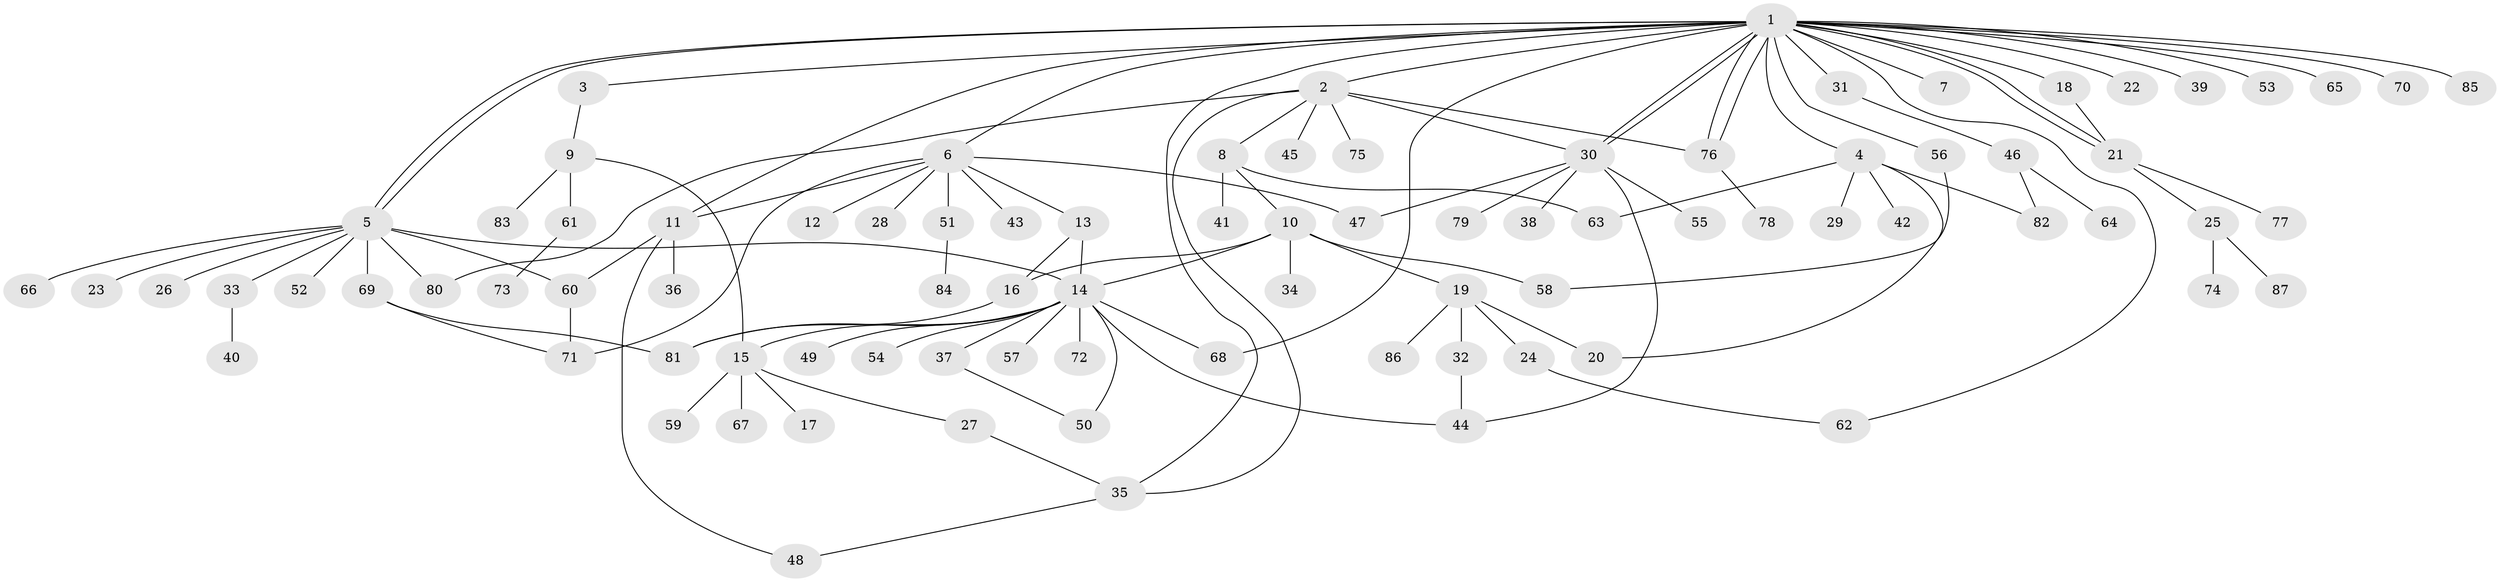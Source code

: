 // Generated by graph-tools (version 1.1) at 2025/26/03/09/25 03:26:05]
// undirected, 87 vertices, 117 edges
graph export_dot {
graph [start="1"]
  node [color=gray90,style=filled];
  1;
  2;
  3;
  4;
  5;
  6;
  7;
  8;
  9;
  10;
  11;
  12;
  13;
  14;
  15;
  16;
  17;
  18;
  19;
  20;
  21;
  22;
  23;
  24;
  25;
  26;
  27;
  28;
  29;
  30;
  31;
  32;
  33;
  34;
  35;
  36;
  37;
  38;
  39;
  40;
  41;
  42;
  43;
  44;
  45;
  46;
  47;
  48;
  49;
  50;
  51;
  52;
  53;
  54;
  55;
  56;
  57;
  58;
  59;
  60;
  61;
  62;
  63;
  64;
  65;
  66;
  67;
  68;
  69;
  70;
  71;
  72;
  73;
  74;
  75;
  76;
  77;
  78;
  79;
  80;
  81;
  82;
  83;
  84;
  85;
  86;
  87;
  1 -- 2;
  1 -- 3;
  1 -- 4;
  1 -- 5;
  1 -- 5;
  1 -- 6;
  1 -- 7;
  1 -- 11;
  1 -- 18;
  1 -- 21;
  1 -- 21;
  1 -- 22;
  1 -- 30;
  1 -- 30;
  1 -- 31;
  1 -- 35;
  1 -- 39;
  1 -- 53;
  1 -- 56;
  1 -- 62;
  1 -- 65;
  1 -- 68;
  1 -- 70;
  1 -- 76;
  1 -- 76;
  1 -- 85;
  2 -- 8;
  2 -- 30;
  2 -- 35;
  2 -- 45;
  2 -- 75;
  2 -- 76;
  2 -- 80;
  3 -- 9;
  4 -- 20;
  4 -- 29;
  4 -- 42;
  4 -- 63;
  4 -- 82;
  5 -- 14;
  5 -- 23;
  5 -- 26;
  5 -- 33;
  5 -- 52;
  5 -- 60;
  5 -- 66;
  5 -- 69;
  5 -- 80;
  6 -- 11;
  6 -- 12;
  6 -- 13;
  6 -- 28;
  6 -- 43;
  6 -- 47;
  6 -- 51;
  6 -- 71;
  8 -- 10;
  8 -- 41;
  8 -- 63;
  9 -- 15;
  9 -- 61;
  9 -- 83;
  10 -- 14;
  10 -- 16;
  10 -- 19;
  10 -- 34;
  10 -- 58;
  11 -- 36;
  11 -- 48;
  11 -- 60;
  13 -- 14;
  13 -- 16;
  14 -- 15;
  14 -- 37;
  14 -- 44;
  14 -- 49;
  14 -- 50;
  14 -- 54;
  14 -- 57;
  14 -- 68;
  14 -- 72;
  14 -- 81;
  15 -- 17;
  15 -- 27;
  15 -- 59;
  15 -- 67;
  16 -- 81;
  18 -- 21;
  19 -- 20;
  19 -- 24;
  19 -- 32;
  19 -- 86;
  21 -- 25;
  21 -- 77;
  24 -- 62;
  25 -- 74;
  25 -- 87;
  27 -- 35;
  30 -- 38;
  30 -- 44;
  30 -- 47;
  30 -- 55;
  30 -- 79;
  31 -- 46;
  32 -- 44;
  33 -- 40;
  35 -- 48;
  37 -- 50;
  46 -- 64;
  46 -- 82;
  51 -- 84;
  56 -- 58;
  60 -- 71;
  61 -- 73;
  69 -- 71;
  69 -- 81;
  76 -- 78;
}
